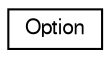 digraph "Graphical Class Hierarchy"
{
  edge [fontname="FreeSans",fontsize="10",labelfontname="FreeSans",labelfontsize="10"];
  node [fontname="FreeSans",fontsize="10",shape=record];
  rankdir="LR";
  Node1 [label="Option",height=0.2,width=0.4,color="black", fillcolor="white", style="filled",URL="$classOption.html",tooltip="Classe Option abstraite. "];
}
